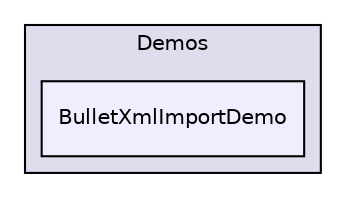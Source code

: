 digraph "bullet/bullet-2.82-r2704/Demos/BulletXmlImportDemo" {
  compound=true
  node [ fontsize="10", fontname="Helvetica"];
  edge [ labelfontsize="10", labelfontname="Helvetica"];
  subgraph clusterdir_fbeee990c6fb95278eb756dfe9f9c37f {
    graph [ bgcolor="#ddddee", pencolor="black", label="Demos" fontname="Helvetica", fontsize="10", URL="dir_fbeee990c6fb95278eb756dfe9f9c37f.html"]
  dir_ea6fb89ce1301b60b2d7c6a21301d75f [shape=box, label="BulletXmlImportDemo", style="filled", fillcolor="#eeeeff", pencolor="black", URL="dir_ea6fb89ce1301b60b2d7c6a21301d75f.html"];
  }
}
